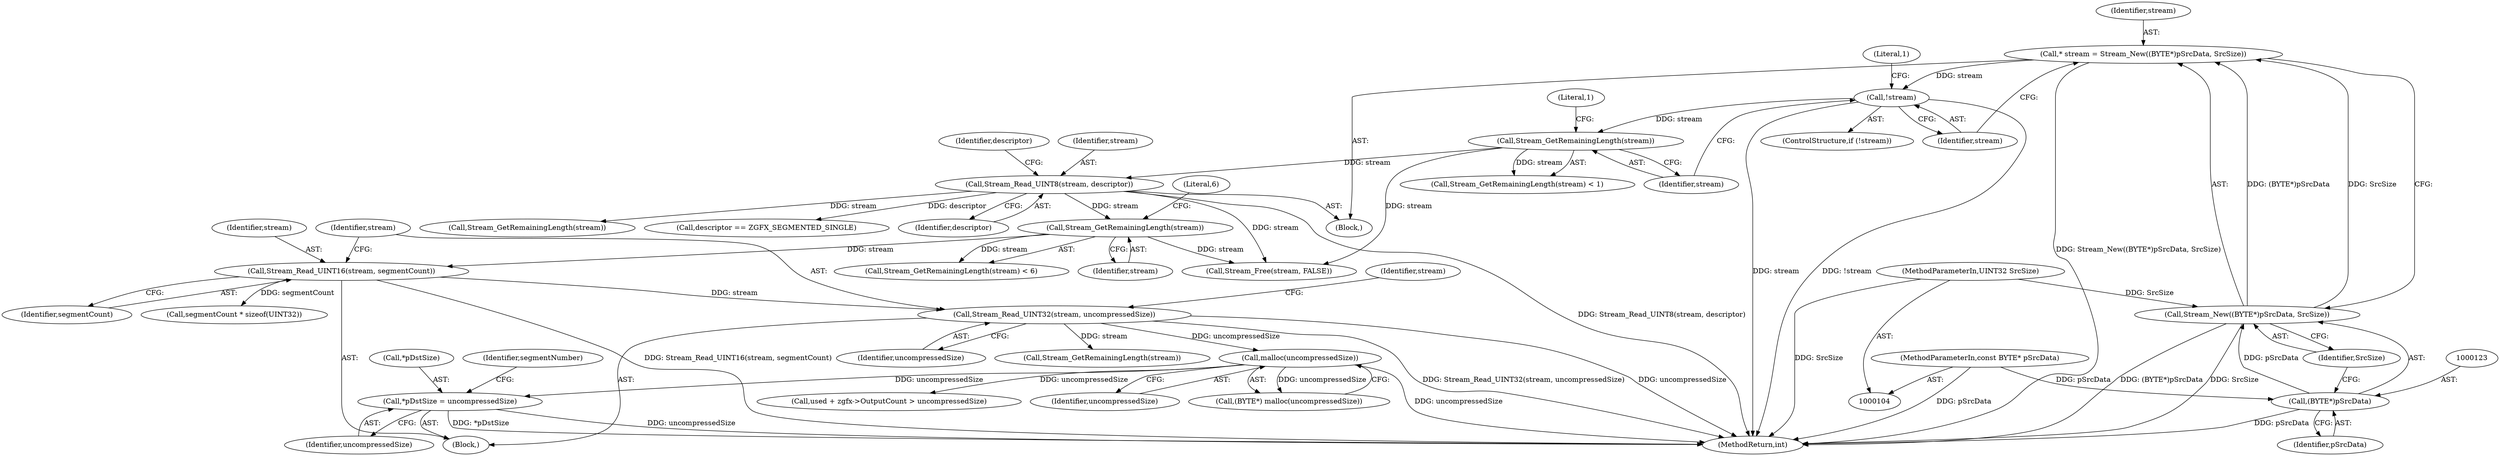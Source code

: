 digraph "0_FreeRDP_602f4a2e14b41703b5f431de3154cd46a5750a2d@pointer" {
"1000243" [label="(Call,*pDstSize = uncompressedSize)"];
"1000233" [label="(Call,malloc(uncompressedSize))"];
"1000217" [label="(Call,Stream_Read_UINT32(stream, uncompressedSize))"];
"1000214" [label="(Call,Stream_Read_UINT16(stream, segmentCount))"];
"1000210" [label="(Call,Stream_GetRemainingLength(stream))"];
"1000138" [label="(Call,Stream_Read_UINT8(stream, descriptor))"];
"1000134" [label="(Call,Stream_GetRemainingLength(stream))"];
"1000127" [label="(Call,!stream)"];
"1000119" [label="(Call,* stream = Stream_New((BYTE*)pSrcData, SrcSize))"];
"1000121" [label="(Call,Stream_New((BYTE*)pSrcData, SrcSize))"];
"1000122" [label="(Call,(BYTE*)pSrcData)"];
"1000106" [label="(MethodParameterIn,const BYTE* pSrcData)"];
"1000107" [label="(MethodParameterIn,UINT32 SrcSize)"];
"1000128" [label="(Identifier,stream)"];
"1000135" [label="(Identifier,stream)"];
"1000142" [label="(Call,descriptor == ZGFX_SEGMENTED_SINGLE)"];
"1000246" [label="(Identifier,uncompressedSize)"];
"1000138" [label="(Call,Stream_Read_UINT8(stream, descriptor))"];
"1000217" [label="(Call,Stream_Read_UINT32(stream, uncompressedSize))"];
"1000234" [label="(Identifier,uncompressedSize)"];
"1000119" [label="(Call,* stream = Stream_New((BYTE*)pSrcData, SrcSize))"];
"1000249" [label="(Identifier,segmentNumber)"];
"1000122" [label="(Call,(BYTE*)pSrcData)"];
"1000216" [label="(Identifier,segmentCount)"];
"1000211" [label="(Identifier,stream)"];
"1000322" [label="(MethodReturn,int)"];
"1000224" [label="(Call,segmentCount * sizeof(UINT32))"];
"1000218" [label="(Identifier,stream)"];
"1000139" [label="(Identifier,stream)"];
"1000120" [label="(Identifier,stream)"];
"1000233" [label="(Call,malloc(uncompressedSize))"];
"1000140" [label="(Identifier,descriptor)"];
"1000317" [label="(Call,Stream_Free(stream, FALSE))"];
"1000209" [label="(Call,Stream_GetRemainingLength(stream) < 6)"];
"1000284" [label="(Call,used + zgfx->OutputCount > uncompressedSize)"];
"1000219" [label="(Identifier,uncompressedSize)"];
"1000244" [label="(Call,*pDstSize)"];
"1000151" [label="(Call,Stream_GetRemainingLength(stream))"];
"1000125" [label="(Identifier,SrcSize)"];
"1000243" [label="(Call,*pDstSize = uncompressedSize)"];
"1000131" [label="(Literal,1)"];
"1000143" [label="(Identifier,descriptor)"];
"1000107" [label="(MethodParameterIn,UINT32 SrcSize)"];
"1000222" [label="(Call,Stream_GetRemainingLength(stream))"];
"1000212" [label="(Literal,6)"];
"1000127" [label="(Call,!stream)"];
"1000215" [label="(Identifier,stream)"];
"1000198" [label="(Block,)"];
"1000231" [label="(Call,(BYTE*) malloc(uncompressedSize))"];
"1000121" [label="(Call,Stream_New((BYTE*)pSrcData, SrcSize))"];
"1000106" [label="(MethodParameterIn,const BYTE* pSrcData)"];
"1000133" [label="(Call,Stream_GetRemainingLength(stream) < 1)"];
"1000223" [label="(Identifier,stream)"];
"1000210" [label="(Call,Stream_GetRemainingLength(stream))"];
"1000136" [label="(Literal,1)"];
"1000126" [label="(ControlStructure,if (!stream))"];
"1000124" [label="(Identifier,pSrcData)"];
"1000214" [label="(Call,Stream_Read_UINT16(stream, segmentCount))"];
"1000134" [label="(Call,Stream_GetRemainingLength(stream))"];
"1000111" [label="(Block,)"];
"1000243" -> "1000198"  [label="AST: "];
"1000243" -> "1000246"  [label="CFG: "];
"1000244" -> "1000243"  [label="AST: "];
"1000246" -> "1000243"  [label="AST: "];
"1000249" -> "1000243"  [label="CFG: "];
"1000243" -> "1000322"  [label="DDG: *pDstSize"];
"1000243" -> "1000322"  [label="DDG: uncompressedSize"];
"1000233" -> "1000243"  [label="DDG: uncompressedSize"];
"1000233" -> "1000231"  [label="AST: "];
"1000233" -> "1000234"  [label="CFG: "];
"1000234" -> "1000233"  [label="AST: "];
"1000231" -> "1000233"  [label="CFG: "];
"1000233" -> "1000322"  [label="DDG: uncompressedSize"];
"1000233" -> "1000231"  [label="DDG: uncompressedSize"];
"1000217" -> "1000233"  [label="DDG: uncompressedSize"];
"1000233" -> "1000284"  [label="DDG: uncompressedSize"];
"1000217" -> "1000198"  [label="AST: "];
"1000217" -> "1000219"  [label="CFG: "];
"1000218" -> "1000217"  [label="AST: "];
"1000219" -> "1000217"  [label="AST: "];
"1000223" -> "1000217"  [label="CFG: "];
"1000217" -> "1000322"  [label="DDG: uncompressedSize"];
"1000217" -> "1000322"  [label="DDG: Stream_Read_UINT32(stream, uncompressedSize)"];
"1000214" -> "1000217"  [label="DDG: stream"];
"1000217" -> "1000222"  [label="DDG: stream"];
"1000214" -> "1000198"  [label="AST: "];
"1000214" -> "1000216"  [label="CFG: "];
"1000215" -> "1000214"  [label="AST: "];
"1000216" -> "1000214"  [label="AST: "];
"1000218" -> "1000214"  [label="CFG: "];
"1000214" -> "1000322"  [label="DDG: Stream_Read_UINT16(stream, segmentCount)"];
"1000210" -> "1000214"  [label="DDG: stream"];
"1000214" -> "1000224"  [label="DDG: segmentCount"];
"1000210" -> "1000209"  [label="AST: "];
"1000210" -> "1000211"  [label="CFG: "];
"1000211" -> "1000210"  [label="AST: "];
"1000212" -> "1000210"  [label="CFG: "];
"1000210" -> "1000209"  [label="DDG: stream"];
"1000138" -> "1000210"  [label="DDG: stream"];
"1000210" -> "1000317"  [label="DDG: stream"];
"1000138" -> "1000111"  [label="AST: "];
"1000138" -> "1000140"  [label="CFG: "];
"1000139" -> "1000138"  [label="AST: "];
"1000140" -> "1000138"  [label="AST: "];
"1000143" -> "1000138"  [label="CFG: "];
"1000138" -> "1000322"  [label="DDG: Stream_Read_UINT8(stream, descriptor)"];
"1000134" -> "1000138"  [label="DDG: stream"];
"1000138" -> "1000142"  [label="DDG: descriptor"];
"1000138" -> "1000151"  [label="DDG: stream"];
"1000138" -> "1000317"  [label="DDG: stream"];
"1000134" -> "1000133"  [label="AST: "];
"1000134" -> "1000135"  [label="CFG: "];
"1000135" -> "1000134"  [label="AST: "];
"1000136" -> "1000134"  [label="CFG: "];
"1000134" -> "1000133"  [label="DDG: stream"];
"1000127" -> "1000134"  [label="DDG: stream"];
"1000134" -> "1000317"  [label="DDG: stream"];
"1000127" -> "1000126"  [label="AST: "];
"1000127" -> "1000128"  [label="CFG: "];
"1000128" -> "1000127"  [label="AST: "];
"1000131" -> "1000127"  [label="CFG: "];
"1000135" -> "1000127"  [label="CFG: "];
"1000127" -> "1000322"  [label="DDG: !stream"];
"1000127" -> "1000322"  [label="DDG: stream"];
"1000119" -> "1000127"  [label="DDG: stream"];
"1000119" -> "1000111"  [label="AST: "];
"1000119" -> "1000121"  [label="CFG: "];
"1000120" -> "1000119"  [label="AST: "];
"1000121" -> "1000119"  [label="AST: "];
"1000128" -> "1000119"  [label="CFG: "];
"1000119" -> "1000322"  [label="DDG: Stream_New((BYTE*)pSrcData, SrcSize)"];
"1000121" -> "1000119"  [label="DDG: (BYTE*)pSrcData"];
"1000121" -> "1000119"  [label="DDG: SrcSize"];
"1000121" -> "1000125"  [label="CFG: "];
"1000122" -> "1000121"  [label="AST: "];
"1000125" -> "1000121"  [label="AST: "];
"1000121" -> "1000322"  [label="DDG: SrcSize"];
"1000121" -> "1000322"  [label="DDG: (BYTE*)pSrcData"];
"1000122" -> "1000121"  [label="DDG: pSrcData"];
"1000107" -> "1000121"  [label="DDG: SrcSize"];
"1000122" -> "1000124"  [label="CFG: "];
"1000123" -> "1000122"  [label="AST: "];
"1000124" -> "1000122"  [label="AST: "];
"1000125" -> "1000122"  [label="CFG: "];
"1000122" -> "1000322"  [label="DDG: pSrcData"];
"1000106" -> "1000122"  [label="DDG: pSrcData"];
"1000106" -> "1000104"  [label="AST: "];
"1000106" -> "1000322"  [label="DDG: pSrcData"];
"1000107" -> "1000104"  [label="AST: "];
"1000107" -> "1000322"  [label="DDG: SrcSize"];
}
